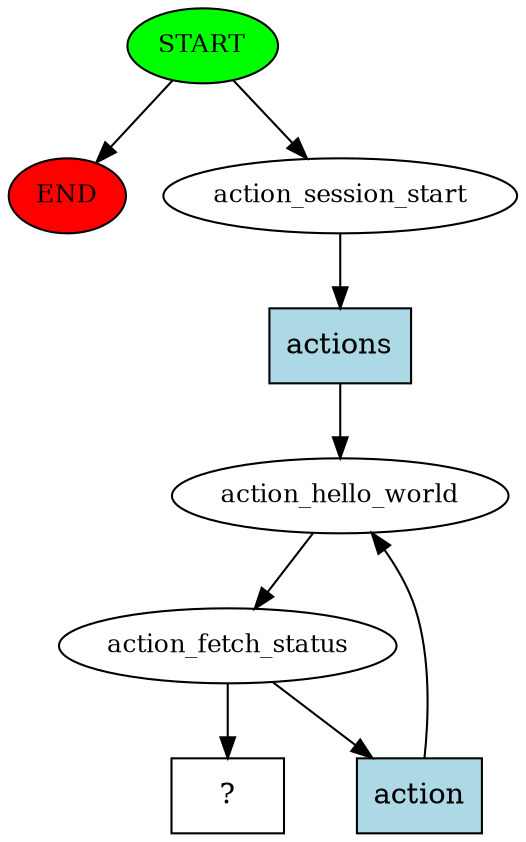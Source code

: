 digraph  {
0 [class="start active", fillcolor=green, fontsize=12, label=START, style=filled];
"-1" [class=end, fillcolor=red, fontsize=12, label=END, style=filled];
1 [class=active, fontsize=12, label=action_session_start];
2 [class=active, fontsize=12, label=action_hello_world];
3 [class=active, fontsize=12, label=action_fetch_status];
18 [class="intent dashed active", label="  ?  ", shape=rect];
19 [class="intent active", fillcolor=lightblue, label=actions, shape=rect, style=filled];
20 [class="intent active", fillcolor=lightblue, label=action, shape=rect, style=filled];
0 -> "-1"  [class="", key=NONE, label=""];
0 -> 1  [class=active, key=NONE, label=""];
1 -> 19  [class=active, key=0];
2 -> 3  [class=active, key=NONE, label=""];
3 -> 18  [class=active, key=NONE, label=""];
3 -> 20  [class=active, key=0];
19 -> 2  [class=active, key=0];
20 -> 2  [class=active, key=0];
}
